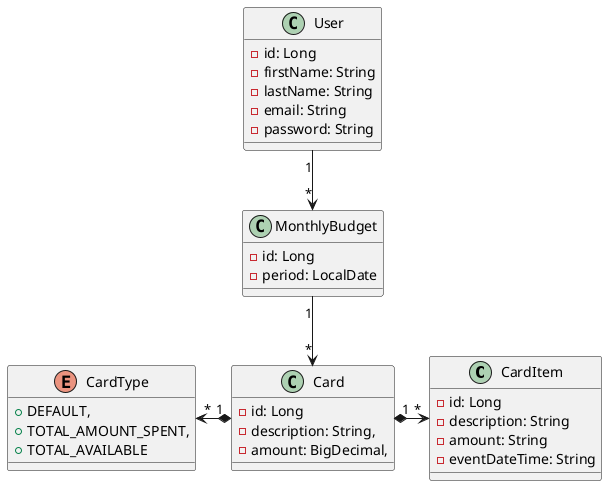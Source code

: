 @startuml

class CardItem {
    - id: Long
    - description: String
    - amount: String
    - eventDateTime: String
}

class Card {
    - id: Long
    - description: String,
    - amount: BigDecimal,
}

enum CardType {
    + DEFAULT,
    + TOTAL_AMOUNT_SPENT,
    + TOTAL_AVAILABLE
}

class MonthlyBudget {
    - id: Long
    - period: LocalDate
}

class User {
    - id: Long
    - firstName: String
    - lastName: String
    - email: String
    - password: String
}

'Entity relationships

User "1" --> "*" MonthlyBudget
Card "1" *-right-> "*" CardItem
Card "1" *-left-> "*" CardType
MonthlyBudget "1" --> "*" Card

@enduml